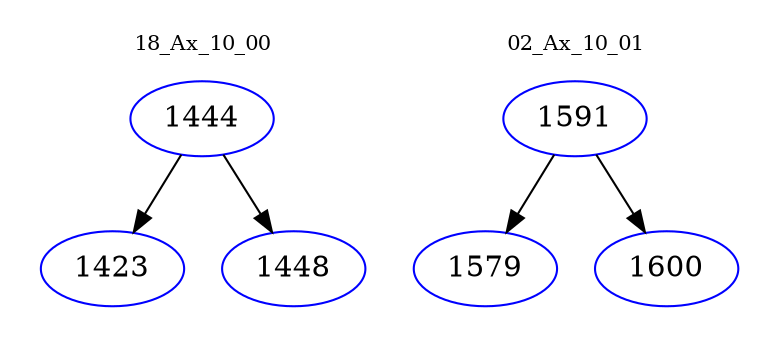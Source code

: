 digraph{
subgraph cluster_0 {
color = white
label = "18_Ax_10_00";
fontsize=10;
T0_1444 [label="1444", color="blue"]
T0_1444 -> T0_1423 [color="black"]
T0_1423 [label="1423", color="blue"]
T0_1444 -> T0_1448 [color="black"]
T0_1448 [label="1448", color="blue"]
}
subgraph cluster_1 {
color = white
label = "02_Ax_10_01";
fontsize=10;
T1_1591 [label="1591", color="blue"]
T1_1591 -> T1_1579 [color="black"]
T1_1579 [label="1579", color="blue"]
T1_1591 -> T1_1600 [color="black"]
T1_1600 [label="1600", color="blue"]
}
}
